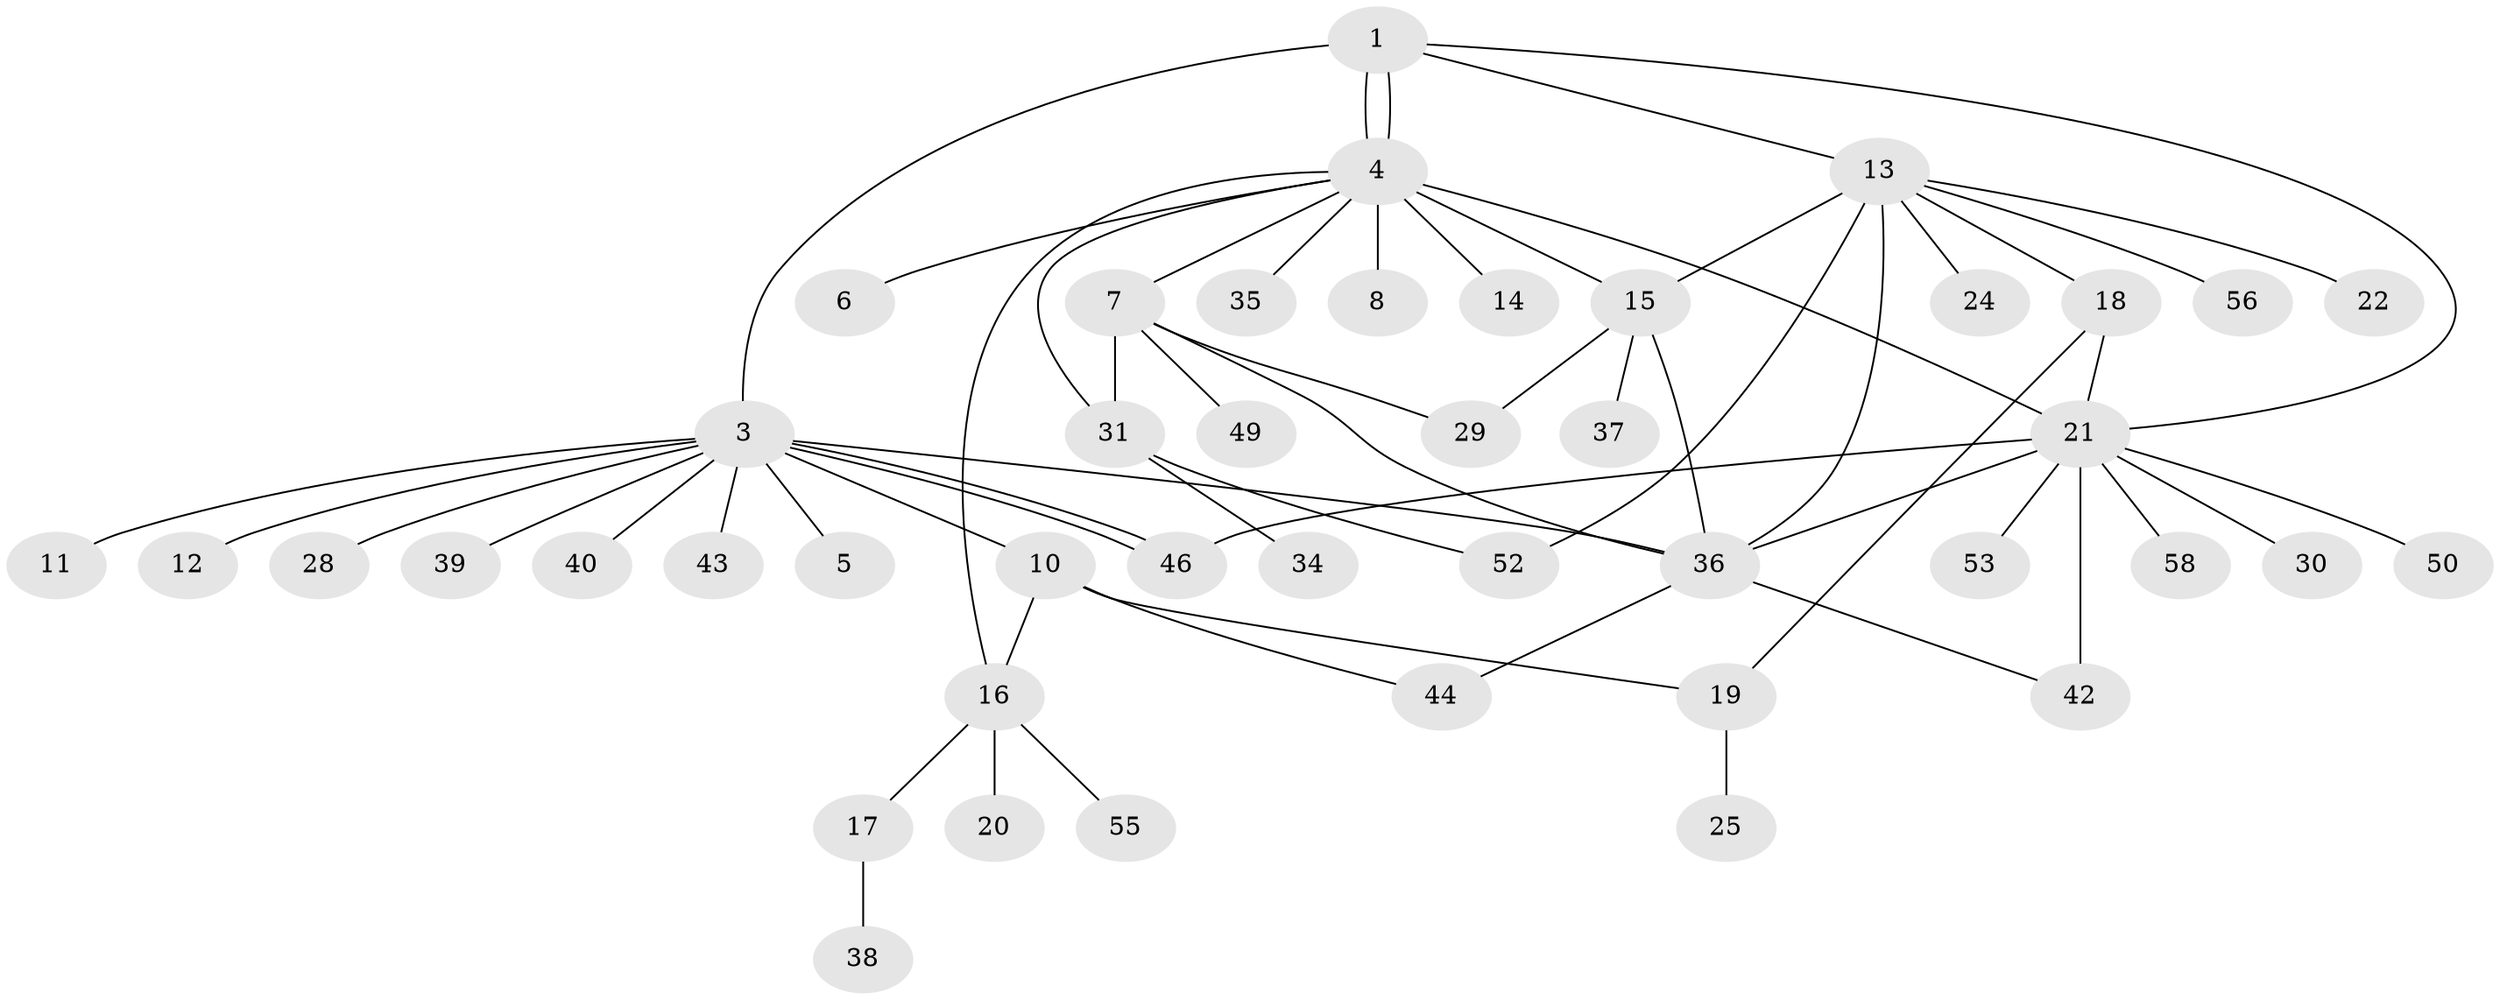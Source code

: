 // Generated by graph-tools (version 1.1) at 2025/23/03/03/25 07:23:49]
// undirected, 44 vertices, 60 edges
graph export_dot {
graph [start="1"]
  node [color=gray90,style=filled];
  1 [super="+2"];
  3 [super="+57"];
  4 [super="+54"];
  5;
  6;
  7 [super="+9"];
  8;
  10 [super="+27"];
  11;
  12;
  13 [super="+32"];
  14;
  15 [super="+26"];
  16 [super="+51"];
  17 [super="+33"];
  18;
  19 [super="+23"];
  20;
  21 [super="+41"];
  22;
  24;
  25;
  28 [super="+60"];
  29;
  30;
  31 [super="+45"];
  34;
  35;
  36 [super="+59"];
  37;
  38;
  39;
  40;
  42;
  43 [super="+47"];
  44 [super="+48"];
  46 [super="+61"];
  49;
  50;
  52;
  53;
  55;
  56;
  58;
  1 -- 3;
  1 -- 4;
  1 -- 4;
  1 -- 13;
  1 -- 21;
  3 -- 5;
  3 -- 10 [weight=2];
  3 -- 11;
  3 -- 12;
  3 -- 28;
  3 -- 36;
  3 -- 39;
  3 -- 40;
  3 -- 43;
  3 -- 46;
  3 -- 46;
  4 -- 6;
  4 -- 7;
  4 -- 8;
  4 -- 14;
  4 -- 16;
  4 -- 35;
  4 -- 21 [weight=2];
  4 -- 15;
  4 -- 31;
  7 -- 29;
  7 -- 31;
  7 -- 49;
  7 -- 36;
  10 -- 16;
  10 -- 19;
  10 -- 44;
  13 -- 15 [weight=2];
  13 -- 18;
  13 -- 22;
  13 -- 24;
  13 -- 36;
  13 -- 52;
  13 -- 56;
  15 -- 29;
  15 -- 36;
  15 -- 37;
  16 -- 17;
  16 -- 20;
  16 -- 55;
  17 -- 38;
  18 -- 19;
  18 -- 21;
  19 -- 25;
  21 -- 30;
  21 -- 42 [weight=2];
  21 -- 53;
  21 -- 58;
  21 -- 50;
  21 -- 36;
  21 -- 46;
  31 -- 34;
  31 -- 52;
  36 -- 42;
  36 -- 44;
}
